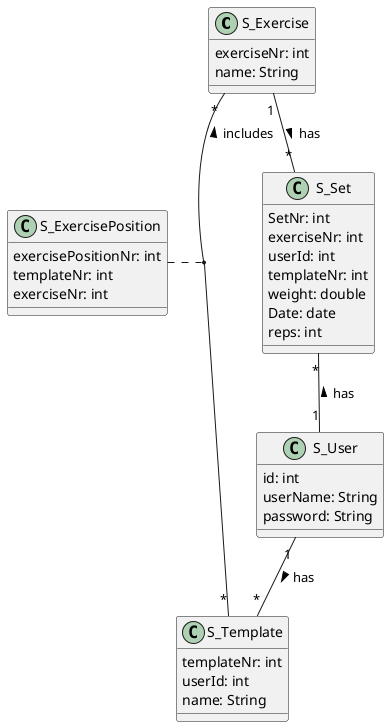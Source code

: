 @startuml
class S_Exercise {
exerciseNr: int
name: String
}

class S_Template {
templateNr: int
userId: int
name: String
}

class S_Set {
SetNr: int
exerciseNr: int
userId: int
templateNr: int
weight: double
Date: date
reps: int
}

class S_ExercisePosition {
exercisePositionNr: int
templateNr: int
exerciseNr: int
}

class S_User {
id: int
userName: String
password: String
}

S_Exercise "1" -- "*" S_Set : > has
S_Exercise "*" -- "*" S_Template : < includes
S_User "1" -- "*" S_Template : > has
S_Set "*" -- "1" S_User : < has

S_ExercisePosition .. (S_Exercise, S_Template)
@enduml
